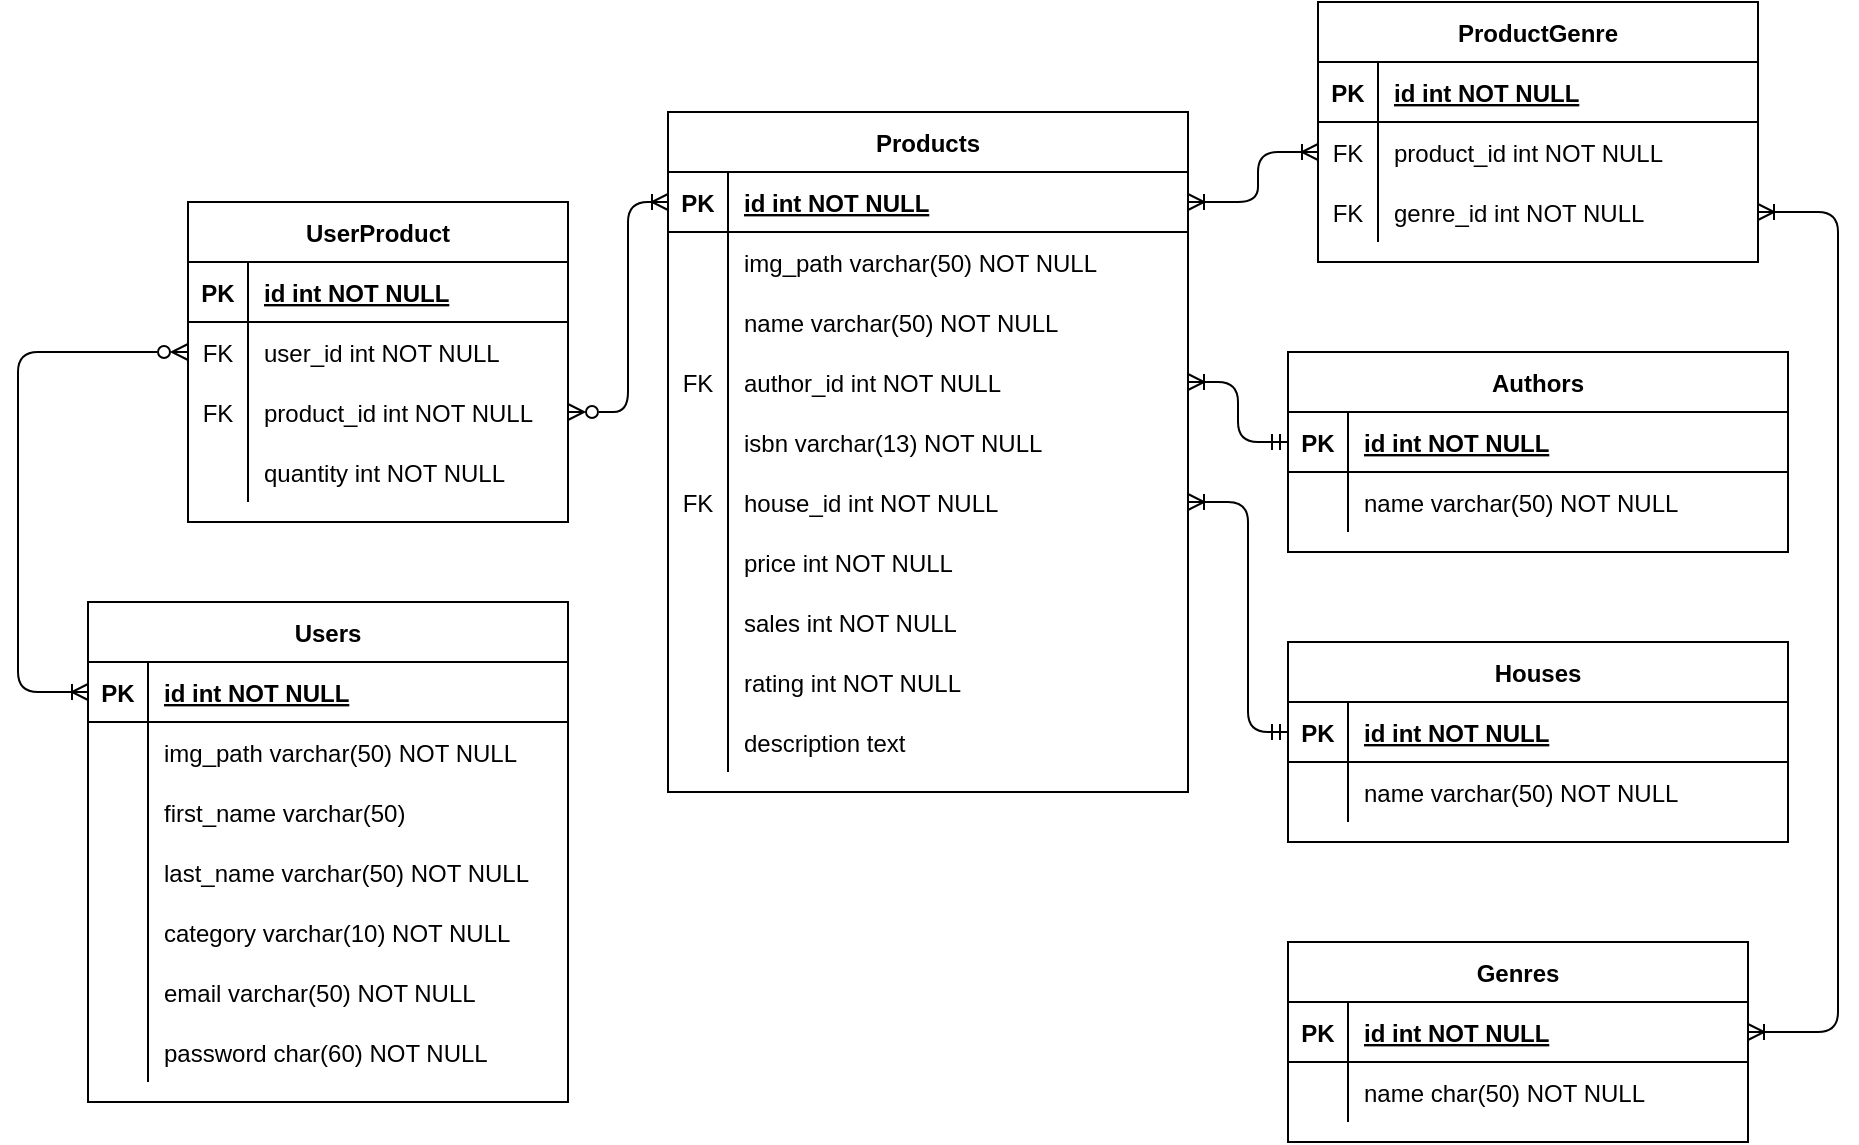 <mxfile version="16.2.7" type="github">
  <diagram id="R2lEEEUBdFMjLlhIrx00" name="Page-1">
    <mxGraphModel dx="946" dy="-273" grid="1" gridSize="10" guides="1" tooltips="1" connect="1" arrows="1" fold="1" page="1" pageScale="1" pageWidth="1100" pageHeight="850" background="none" math="0" shadow="0" extFonts="Permanent Marker^https://fonts.googleapis.com/css?family=Permanent+Marker">
      <root>
        <mxCell id="0" />
        <mxCell id="1" parent="0" />
        <mxCell id="8YSvI5HDLCldSoKLDmNp-1" value="Users" style="shape=table;startSize=30;container=1;collapsible=1;childLayout=tableLayout;fixedRows=1;rowLines=0;fontStyle=1;align=center;resizeLast=1;" parent="1" vertex="1">
          <mxGeometry x="165" y="1280" width="240" height="250" as="geometry" />
        </mxCell>
        <mxCell id="8YSvI5HDLCldSoKLDmNp-2" value="" style="shape=tableRow;horizontal=0;startSize=0;swimlaneHead=0;swimlaneBody=0;fillColor=none;collapsible=0;dropTarget=0;points=[[0,0.5],[1,0.5]];portConstraint=eastwest;top=0;left=0;right=0;bottom=1;" parent="8YSvI5HDLCldSoKLDmNp-1" vertex="1">
          <mxGeometry y="30" width="240" height="30" as="geometry" />
        </mxCell>
        <mxCell id="8YSvI5HDLCldSoKLDmNp-3" value="PK" style="shape=partialRectangle;overflow=hidden;connectable=0;fillColor=none;top=0;left=0;bottom=0;right=0;fontStyle=1;" parent="8YSvI5HDLCldSoKLDmNp-2" vertex="1">
          <mxGeometry width="30" height="30" as="geometry">
            <mxRectangle width="30" height="30" as="alternateBounds" />
          </mxGeometry>
        </mxCell>
        <mxCell id="8YSvI5HDLCldSoKLDmNp-4" value="id int NOT NULL" style="shape=partialRectangle;overflow=hidden;connectable=0;fillColor=none;align=left;top=0;left=0;bottom=0;right=0;spacingLeft=6;fontStyle=5;" parent="8YSvI5HDLCldSoKLDmNp-2" vertex="1">
          <mxGeometry x="30" width="210" height="30" as="geometry">
            <mxRectangle width="210" height="30" as="alternateBounds" />
          </mxGeometry>
        </mxCell>
        <mxCell id="8YSvI5HDLCldSoKLDmNp-5" value="" style="shape=tableRow;horizontal=0;startSize=0;swimlaneHead=0;swimlaneBody=0;fillColor=none;collapsible=0;dropTarget=0;points=[[0,0.5],[1,0.5]];portConstraint=eastwest;top=0;left=0;right=0;bottom=0;" parent="8YSvI5HDLCldSoKLDmNp-1" vertex="1">
          <mxGeometry y="60" width="240" height="30" as="geometry" />
        </mxCell>
        <mxCell id="8YSvI5HDLCldSoKLDmNp-6" value="" style="shape=partialRectangle;overflow=hidden;connectable=0;fillColor=none;top=0;left=0;bottom=0;right=0;" parent="8YSvI5HDLCldSoKLDmNp-5" vertex="1">
          <mxGeometry width="30" height="30" as="geometry">
            <mxRectangle width="30" height="30" as="alternateBounds" />
          </mxGeometry>
        </mxCell>
        <mxCell id="8YSvI5HDLCldSoKLDmNp-7" value="img_path varchar(50) NOT NULL" style="shape=partialRectangle;overflow=hidden;connectable=0;fillColor=none;align=left;top=0;left=0;bottom=0;right=0;spacingLeft=6;" parent="8YSvI5HDLCldSoKLDmNp-5" vertex="1">
          <mxGeometry x="30" width="210" height="30" as="geometry">
            <mxRectangle width="210" height="30" as="alternateBounds" />
          </mxGeometry>
        </mxCell>
        <mxCell id="8YSvI5HDLCldSoKLDmNp-8" value="" style="shape=tableRow;horizontal=0;startSize=0;swimlaneHead=0;swimlaneBody=0;fillColor=none;collapsible=0;dropTarget=0;points=[[0,0.5],[1,0.5]];portConstraint=eastwest;top=0;left=0;right=0;bottom=0;" parent="8YSvI5HDLCldSoKLDmNp-1" vertex="1">
          <mxGeometry y="90" width="240" height="30" as="geometry" />
        </mxCell>
        <mxCell id="8YSvI5HDLCldSoKLDmNp-9" value="" style="shape=partialRectangle;overflow=hidden;connectable=0;fillColor=none;top=0;left=0;bottom=0;right=0;" parent="8YSvI5HDLCldSoKLDmNp-8" vertex="1">
          <mxGeometry width="30" height="30" as="geometry">
            <mxRectangle width="30" height="30" as="alternateBounds" />
          </mxGeometry>
        </mxCell>
        <mxCell id="8YSvI5HDLCldSoKLDmNp-10" value="first_name varchar(50)" style="shape=partialRectangle;overflow=hidden;connectable=0;fillColor=none;align=left;top=0;left=0;bottom=0;right=0;spacingLeft=6;" parent="8YSvI5HDLCldSoKLDmNp-8" vertex="1">
          <mxGeometry x="30" width="210" height="30" as="geometry">
            <mxRectangle width="210" height="30" as="alternateBounds" />
          </mxGeometry>
        </mxCell>
        <mxCell id="8YSvI5HDLCldSoKLDmNp-11" value="" style="shape=tableRow;horizontal=0;startSize=0;swimlaneHead=0;swimlaneBody=0;fillColor=none;collapsible=0;dropTarget=0;points=[[0,0.5],[1,0.5]];portConstraint=eastwest;top=0;left=0;right=0;bottom=0;" parent="8YSvI5HDLCldSoKLDmNp-1" vertex="1">
          <mxGeometry y="120" width="240" height="30" as="geometry" />
        </mxCell>
        <mxCell id="8YSvI5HDLCldSoKLDmNp-12" value="" style="shape=partialRectangle;overflow=hidden;connectable=0;fillColor=none;top=0;left=0;bottom=0;right=0;" parent="8YSvI5HDLCldSoKLDmNp-11" vertex="1">
          <mxGeometry width="30" height="30" as="geometry">
            <mxRectangle width="30" height="30" as="alternateBounds" />
          </mxGeometry>
        </mxCell>
        <mxCell id="8YSvI5HDLCldSoKLDmNp-13" value="last_name varchar(50) NOT NULL" style="shape=partialRectangle;overflow=hidden;connectable=0;fillColor=none;align=left;top=0;left=0;bottom=0;right=0;spacingLeft=6;" parent="8YSvI5HDLCldSoKLDmNp-11" vertex="1">
          <mxGeometry x="30" width="210" height="30" as="geometry">
            <mxRectangle width="210" height="30" as="alternateBounds" />
          </mxGeometry>
        </mxCell>
        <mxCell id="8YSvI5HDLCldSoKLDmNp-14" value="" style="shape=tableRow;horizontal=0;startSize=0;swimlaneHead=0;swimlaneBody=0;fillColor=none;collapsible=0;dropTarget=0;points=[[0,0.5],[1,0.5]];portConstraint=eastwest;top=0;left=0;right=0;bottom=0;" parent="8YSvI5HDLCldSoKLDmNp-1" vertex="1">
          <mxGeometry y="150" width="240" height="30" as="geometry" />
        </mxCell>
        <mxCell id="8YSvI5HDLCldSoKLDmNp-15" value="" style="shape=partialRectangle;overflow=hidden;connectable=0;fillColor=none;top=0;left=0;bottom=0;right=0;" parent="8YSvI5HDLCldSoKLDmNp-14" vertex="1">
          <mxGeometry width="30" height="30" as="geometry">
            <mxRectangle width="30" height="30" as="alternateBounds" />
          </mxGeometry>
        </mxCell>
        <mxCell id="8YSvI5HDLCldSoKLDmNp-16" value="category varchar(10) NOT NULL" style="shape=partialRectangle;overflow=hidden;connectable=0;fillColor=none;align=left;top=0;left=0;bottom=0;right=0;spacingLeft=6;" parent="8YSvI5HDLCldSoKLDmNp-14" vertex="1">
          <mxGeometry x="30" width="210" height="30" as="geometry">
            <mxRectangle width="210" height="30" as="alternateBounds" />
          </mxGeometry>
        </mxCell>
        <mxCell id="8YSvI5HDLCldSoKLDmNp-17" value="" style="shape=tableRow;horizontal=0;startSize=0;swimlaneHead=0;swimlaneBody=0;fillColor=none;collapsible=0;dropTarget=0;points=[[0,0.5],[1,0.5]];portConstraint=eastwest;top=0;left=0;right=0;bottom=0;" parent="8YSvI5HDLCldSoKLDmNp-1" vertex="1">
          <mxGeometry y="180" width="240" height="30" as="geometry" />
        </mxCell>
        <mxCell id="8YSvI5HDLCldSoKLDmNp-18" value="" style="shape=partialRectangle;overflow=hidden;connectable=0;fillColor=none;top=0;left=0;bottom=0;right=0;" parent="8YSvI5HDLCldSoKLDmNp-17" vertex="1">
          <mxGeometry width="30" height="30" as="geometry">
            <mxRectangle width="30" height="30" as="alternateBounds" />
          </mxGeometry>
        </mxCell>
        <mxCell id="8YSvI5HDLCldSoKLDmNp-19" value="email varchar(50) NOT NULL" style="shape=partialRectangle;overflow=hidden;connectable=0;fillColor=none;align=left;top=0;left=0;bottom=0;right=0;spacingLeft=6;" parent="8YSvI5HDLCldSoKLDmNp-17" vertex="1">
          <mxGeometry x="30" width="210" height="30" as="geometry">
            <mxRectangle width="210" height="30" as="alternateBounds" />
          </mxGeometry>
        </mxCell>
        <mxCell id="8YSvI5HDLCldSoKLDmNp-20" value="" style="shape=tableRow;horizontal=0;startSize=0;swimlaneHead=0;swimlaneBody=0;fillColor=none;collapsible=0;dropTarget=0;points=[[0,0.5],[1,0.5]];portConstraint=eastwest;top=0;left=0;right=0;bottom=0;" parent="8YSvI5HDLCldSoKLDmNp-1" vertex="1">
          <mxGeometry y="210" width="240" height="30" as="geometry" />
        </mxCell>
        <mxCell id="8YSvI5HDLCldSoKLDmNp-21" value="" style="shape=partialRectangle;overflow=hidden;connectable=0;fillColor=none;top=0;left=0;bottom=0;right=0;" parent="8YSvI5HDLCldSoKLDmNp-20" vertex="1">
          <mxGeometry width="30" height="30" as="geometry">
            <mxRectangle width="30" height="30" as="alternateBounds" />
          </mxGeometry>
        </mxCell>
        <mxCell id="8YSvI5HDLCldSoKLDmNp-22" value="password char(60) NOT NULL" style="shape=partialRectangle;overflow=hidden;connectable=0;fillColor=none;align=left;top=0;left=0;bottom=0;right=0;spacingLeft=6;" parent="8YSvI5HDLCldSoKLDmNp-20" vertex="1">
          <mxGeometry x="30" width="210" height="30" as="geometry">
            <mxRectangle width="210" height="30" as="alternateBounds" />
          </mxGeometry>
        </mxCell>
        <mxCell id="8YSvI5HDLCldSoKLDmNp-83" value="Authors" style="shape=table;startSize=30;container=1;collapsible=1;childLayout=tableLayout;fixedRows=1;rowLines=0;fontStyle=1;align=center;resizeLast=1;" parent="1" vertex="1">
          <mxGeometry x="765" y="1155" width="250" height="100" as="geometry" />
        </mxCell>
        <mxCell id="8YSvI5HDLCldSoKLDmNp-84" value="" style="shape=tableRow;horizontal=0;startSize=0;swimlaneHead=0;swimlaneBody=0;fillColor=none;collapsible=0;dropTarget=0;points=[[0,0.5],[1,0.5]];portConstraint=eastwest;top=0;left=0;right=0;bottom=1;" parent="8YSvI5HDLCldSoKLDmNp-83" vertex="1">
          <mxGeometry y="30" width="250" height="30" as="geometry" />
        </mxCell>
        <mxCell id="8YSvI5HDLCldSoKLDmNp-85" value="PK" style="shape=partialRectangle;overflow=hidden;connectable=0;fillColor=none;top=0;left=0;bottom=0;right=0;fontStyle=1;" parent="8YSvI5HDLCldSoKLDmNp-84" vertex="1">
          <mxGeometry width="30" height="30" as="geometry">
            <mxRectangle width="30" height="30" as="alternateBounds" />
          </mxGeometry>
        </mxCell>
        <mxCell id="8YSvI5HDLCldSoKLDmNp-86" value="id int NOT NULL" style="shape=partialRectangle;overflow=hidden;connectable=0;fillColor=none;align=left;top=0;left=0;bottom=0;right=0;spacingLeft=6;fontStyle=5;" parent="8YSvI5HDLCldSoKLDmNp-84" vertex="1">
          <mxGeometry x="30" width="220" height="30" as="geometry">
            <mxRectangle width="220" height="30" as="alternateBounds" />
          </mxGeometry>
        </mxCell>
        <mxCell id="8YSvI5HDLCldSoKLDmNp-87" value="" style="shape=tableRow;horizontal=0;startSize=0;swimlaneHead=0;swimlaneBody=0;fillColor=none;collapsible=0;dropTarget=0;points=[[0,0.5],[1,0.5]];portConstraint=eastwest;top=0;left=0;right=0;bottom=0;" parent="8YSvI5HDLCldSoKLDmNp-83" vertex="1">
          <mxGeometry y="60" width="250" height="30" as="geometry" />
        </mxCell>
        <mxCell id="8YSvI5HDLCldSoKLDmNp-88" value="" style="shape=partialRectangle;overflow=hidden;connectable=0;fillColor=none;top=0;left=0;bottom=0;right=0;" parent="8YSvI5HDLCldSoKLDmNp-87" vertex="1">
          <mxGeometry width="30" height="30" as="geometry">
            <mxRectangle width="30" height="30" as="alternateBounds" />
          </mxGeometry>
        </mxCell>
        <mxCell id="8YSvI5HDLCldSoKLDmNp-89" value="name varchar(50) NOT NULL" style="shape=partialRectangle;overflow=hidden;connectable=0;fillColor=none;align=left;top=0;left=0;bottom=0;right=0;spacingLeft=6;" parent="8YSvI5HDLCldSoKLDmNp-87" vertex="1">
          <mxGeometry x="30" width="220" height="30" as="geometry">
            <mxRectangle width="220" height="30" as="alternateBounds" />
          </mxGeometry>
        </mxCell>
        <mxCell id="8YSvI5HDLCldSoKLDmNp-90" value="Genres" style="shape=table;startSize=30;container=1;collapsible=1;childLayout=tableLayout;fixedRows=1;rowLines=0;fontStyle=1;align=center;resizeLast=1;" parent="1" vertex="1">
          <mxGeometry x="765" y="1450" width="230" height="100" as="geometry" />
        </mxCell>
        <mxCell id="8YSvI5HDLCldSoKLDmNp-91" value="" style="shape=tableRow;horizontal=0;startSize=0;swimlaneHead=0;swimlaneBody=0;fillColor=none;collapsible=0;dropTarget=0;points=[[0,0.5],[1,0.5]];portConstraint=eastwest;top=0;left=0;right=0;bottom=1;" parent="8YSvI5HDLCldSoKLDmNp-90" vertex="1">
          <mxGeometry y="30" width="230" height="30" as="geometry" />
        </mxCell>
        <mxCell id="8YSvI5HDLCldSoKLDmNp-92" value="PK" style="shape=partialRectangle;overflow=hidden;connectable=0;fillColor=none;top=0;left=0;bottom=0;right=0;fontStyle=1;" parent="8YSvI5HDLCldSoKLDmNp-91" vertex="1">
          <mxGeometry width="30" height="30" as="geometry">
            <mxRectangle width="30" height="30" as="alternateBounds" />
          </mxGeometry>
        </mxCell>
        <mxCell id="8YSvI5HDLCldSoKLDmNp-93" value="id int NOT NULL" style="shape=partialRectangle;overflow=hidden;connectable=0;fillColor=none;align=left;top=0;left=0;bottom=0;right=0;spacingLeft=6;fontStyle=5;" parent="8YSvI5HDLCldSoKLDmNp-91" vertex="1">
          <mxGeometry x="30" width="200" height="30" as="geometry">
            <mxRectangle width="200" height="30" as="alternateBounds" />
          </mxGeometry>
        </mxCell>
        <mxCell id="8YSvI5HDLCldSoKLDmNp-94" value="" style="shape=tableRow;horizontal=0;startSize=0;swimlaneHead=0;swimlaneBody=0;fillColor=none;collapsible=0;dropTarget=0;points=[[0,0.5],[1,0.5]];portConstraint=eastwest;top=0;left=0;right=0;bottom=0;" parent="8YSvI5HDLCldSoKLDmNp-90" vertex="1">
          <mxGeometry y="60" width="230" height="30" as="geometry" />
        </mxCell>
        <mxCell id="8YSvI5HDLCldSoKLDmNp-95" value="" style="shape=partialRectangle;overflow=hidden;connectable=0;fillColor=none;top=0;left=0;bottom=0;right=0;" parent="8YSvI5HDLCldSoKLDmNp-94" vertex="1">
          <mxGeometry width="30" height="30" as="geometry">
            <mxRectangle width="30" height="30" as="alternateBounds" />
          </mxGeometry>
        </mxCell>
        <mxCell id="8YSvI5HDLCldSoKLDmNp-96" value="name char(50) NOT NULL" style="shape=partialRectangle;overflow=hidden;connectable=0;fillColor=none;align=left;top=0;left=0;bottom=0;right=0;spacingLeft=6;" parent="8YSvI5HDLCldSoKLDmNp-94" vertex="1">
          <mxGeometry x="30" width="200" height="30" as="geometry">
            <mxRectangle width="200" height="30" as="alternateBounds" />
          </mxGeometry>
        </mxCell>
        <mxCell id="8YSvI5HDLCldSoKLDmNp-104" value="Products" style="shape=table;startSize=30;container=1;collapsible=1;childLayout=tableLayout;fixedRows=1;rowLines=0;fontStyle=1;align=center;resizeLast=1;" parent="1" vertex="1">
          <mxGeometry x="455" y="1035" width="260" height="340" as="geometry" />
        </mxCell>
        <mxCell id="8YSvI5HDLCldSoKLDmNp-105" value="" style="shape=tableRow;horizontal=0;startSize=0;swimlaneHead=0;swimlaneBody=0;fillColor=none;collapsible=0;dropTarget=0;points=[[0,0.5],[1,0.5]];portConstraint=eastwest;top=0;left=0;right=0;bottom=1;" parent="8YSvI5HDLCldSoKLDmNp-104" vertex="1">
          <mxGeometry y="30" width="260" height="30" as="geometry" />
        </mxCell>
        <mxCell id="8YSvI5HDLCldSoKLDmNp-106" value="PK" style="shape=partialRectangle;overflow=hidden;connectable=0;fillColor=none;top=0;left=0;bottom=0;right=0;fontStyle=1;" parent="8YSvI5HDLCldSoKLDmNp-105" vertex="1">
          <mxGeometry width="30" height="30" as="geometry">
            <mxRectangle width="30" height="30" as="alternateBounds" />
          </mxGeometry>
        </mxCell>
        <mxCell id="8YSvI5HDLCldSoKLDmNp-107" value="id int NOT NULL " style="shape=partialRectangle;overflow=hidden;connectable=0;fillColor=none;align=left;top=0;left=0;bottom=0;right=0;spacingLeft=6;fontStyle=5;" parent="8YSvI5HDLCldSoKLDmNp-105" vertex="1">
          <mxGeometry x="30" width="230" height="30" as="geometry">
            <mxRectangle width="230" height="30" as="alternateBounds" />
          </mxGeometry>
        </mxCell>
        <mxCell id="8YSvI5HDLCldSoKLDmNp-108" value="" style="shape=tableRow;horizontal=0;startSize=0;swimlaneHead=0;swimlaneBody=0;fillColor=none;collapsible=0;dropTarget=0;points=[[0,0.5],[1,0.5]];portConstraint=eastwest;top=0;left=0;right=0;bottom=0;" parent="8YSvI5HDLCldSoKLDmNp-104" vertex="1">
          <mxGeometry y="60" width="260" height="30" as="geometry" />
        </mxCell>
        <mxCell id="8YSvI5HDLCldSoKLDmNp-109" value="" style="shape=partialRectangle;overflow=hidden;connectable=0;fillColor=none;top=0;left=0;bottom=0;right=0;" parent="8YSvI5HDLCldSoKLDmNp-108" vertex="1">
          <mxGeometry width="30" height="30" as="geometry">
            <mxRectangle width="30" height="30" as="alternateBounds" />
          </mxGeometry>
        </mxCell>
        <mxCell id="8YSvI5HDLCldSoKLDmNp-110" value="img_path varchar(50) NOT NULL" style="shape=partialRectangle;overflow=hidden;connectable=0;fillColor=none;align=left;top=0;left=0;bottom=0;right=0;spacingLeft=6;" parent="8YSvI5HDLCldSoKLDmNp-108" vertex="1">
          <mxGeometry x="30" width="230" height="30" as="geometry">
            <mxRectangle width="230" height="30" as="alternateBounds" />
          </mxGeometry>
        </mxCell>
        <mxCell id="8YSvI5HDLCldSoKLDmNp-111" value="" style="shape=tableRow;horizontal=0;startSize=0;swimlaneHead=0;swimlaneBody=0;fillColor=none;collapsible=0;dropTarget=0;points=[[0,0.5],[1,0.5]];portConstraint=eastwest;top=0;left=0;right=0;bottom=0;" parent="8YSvI5HDLCldSoKLDmNp-104" vertex="1">
          <mxGeometry y="90" width="260" height="30" as="geometry" />
        </mxCell>
        <mxCell id="8YSvI5HDLCldSoKLDmNp-112" value="" style="shape=partialRectangle;overflow=hidden;connectable=0;fillColor=none;top=0;left=0;bottom=0;right=0;" parent="8YSvI5HDLCldSoKLDmNp-111" vertex="1">
          <mxGeometry width="30" height="30" as="geometry">
            <mxRectangle width="30" height="30" as="alternateBounds" />
          </mxGeometry>
        </mxCell>
        <mxCell id="8YSvI5HDLCldSoKLDmNp-113" value="name varchar(50) NOT NULL" style="shape=partialRectangle;overflow=hidden;connectable=0;fillColor=none;align=left;top=0;left=0;bottom=0;right=0;spacingLeft=6;" parent="8YSvI5HDLCldSoKLDmNp-111" vertex="1">
          <mxGeometry x="30" width="230" height="30" as="geometry">
            <mxRectangle width="230" height="30" as="alternateBounds" />
          </mxGeometry>
        </mxCell>
        <mxCell id="8YSvI5HDLCldSoKLDmNp-114" value="" style="shape=tableRow;horizontal=0;startSize=0;swimlaneHead=0;swimlaneBody=0;fillColor=none;collapsible=0;dropTarget=0;points=[[0,0.5],[1,0.5]];portConstraint=eastwest;top=0;left=0;right=0;bottom=0;" parent="8YSvI5HDLCldSoKLDmNp-104" vertex="1">
          <mxGeometry y="120" width="260" height="30" as="geometry" />
        </mxCell>
        <mxCell id="8YSvI5HDLCldSoKLDmNp-115" value="FK" style="shape=partialRectangle;overflow=hidden;connectable=0;fillColor=none;top=0;left=0;bottom=0;right=0;" parent="8YSvI5HDLCldSoKLDmNp-114" vertex="1">
          <mxGeometry width="30" height="30" as="geometry">
            <mxRectangle width="30" height="30" as="alternateBounds" />
          </mxGeometry>
        </mxCell>
        <mxCell id="8YSvI5HDLCldSoKLDmNp-116" value="author_id int NOT NULL" style="shape=partialRectangle;overflow=hidden;connectable=0;fillColor=none;align=left;top=0;left=0;bottom=0;right=0;spacingLeft=6;" parent="8YSvI5HDLCldSoKLDmNp-114" vertex="1">
          <mxGeometry x="30" width="230" height="30" as="geometry">
            <mxRectangle width="230" height="30" as="alternateBounds" />
          </mxGeometry>
        </mxCell>
        <mxCell id="8YSvI5HDLCldSoKLDmNp-117" value="" style="shape=tableRow;horizontal=0;startSize=0;swimlaneHead=0;swimlaneBody=0;fillColor=none;collapsible=0;dropTarget=0;points=[[0,0.5],[1,0.5]];portConstraint=eastwest;top=0;left=0;right=0;bottom=0;" parent="8YSvI5HDLCldSoKLDmNp-104" vertex="1">
          <mxGeometry y="150" width="260" height="30" as="geometry" />
        </mxCell>
        <mxCell id="8YSvI5HDLCldSoKLDmNp-118" value="" style="shape=partialRectangle;overflow=hidden;connectable=0;fillColor=none;top=0;left=0;bottom=0;right=0;" parent="8YSvI5HDLCldSoKLDmNp-117" vertex="1">
          <mxGeometry width="30" height="30" as="geometry">
            <mxRectangle width="30" height="30" as="alternateBounds" />
          </mxGeometry>
        </mxCell>
        <mxCell id="8YSvI5HDLCldSoKLDmNp-119" value="isbn varchar(13) NOT NULL" style="shape=partialRectangle;overflow=hidden;connectable=0;fillColor=none;align=left;top=0;left=0;bottom=0;right=0;spacingLeft=6;" parent="8YSvI5HDLCldSoKLDmNp-117" vertex="1">
          <mxGeometry x="30" width="230" height="30" as="geometry">
            <mxRectangle width="230" height="30" as="alternateBounds" />
          </mxGeometry>
        </mxCell>
        <mxCell id="8YSvI5HDLCldSoKLDmNp-160" style="shape=tableRow;horizontal=0;startSize=0;swimlaneHead=0;swimlaneBody=0;fillColor=none;collapsible=0;dropTarget=0;points=[[0,0.5],[1,0.5]];portConstraint=eastwest;top=0;left=0;right=0;bottom=0;" parent="8YSvI5HDLCldSoKLDmNp-104" vertex="1">
          <mxGeometry y="180" width="260" height="30" as="geometry" />
        </mxCell>
        <mxCell id="8YSvI5HDLCldSoKLDmNp-161" value="FK" style="shape=partialRectangle;overflow=hidden;connectable=0;fillColor=none;top=0;left=0;bottom=0;right=0;" parent="8YSvI5HDLCldSoKLDmNp-160" vertex="1">
          <mxGeometry width="30" height="30" as="geometry">
            <mxRectangle width="30" height="30" as="alternateBounds" />
          </mxGeometry>
        </mxCell>
        <mxCell id="8YSvI5HDLCldSoKLDmNp-162" value="house_id int NOT NULL" style="shape=partialRectangle;overflow=hidden;connectable=0;fillColor=none;align=left;top=0;left=0;bottom=0;right=0;spacingLeft=6;" parent="8YSvI5HDLCldSoKLDmNp-160" vertex="1">
          <mxGeometry x="30" width="230" height="30" as="geometry">
            <mxRectangle width="230" height="30" as="alternateBounds" />
          </mxGeometry>
        </mxCell>
        <mxCell id="8YSvI5HDLCldSoKLDmNp-123" value="" style="shape=tableRow;horizontal=0;startSize=0;swimlaneHead=0;swimlaneBody=0;fillColor=none;collapsible=0;dropTarget=0;points=[[0,0.5],[1,0.5]];portConstraint=eastwest;top=0;left=0;right=0;bottom=0;" parent="8YSvI5HDLCldSoKLDmNp-104" vertex="1">
          <mxGeometry y="210" width="260" height="30" as="geometry" />
        </mxCell>
        <mxCell id="8YSvI5HDLCldSoKLDmNp-124" value="" style="shape=partialRectangle;overflow=hidden;connectable=0;fillColor=none;top=0;left=0;bottom=0;right=0;" parent="8YSvI5HDLCldSoKLDmNp-123" vertex="1">
          <mxGeometry width="30" height="30" as="geometry">
            <mxRectangle width="30" height="30" as="alternateBounds" />
          </mxGeometry>
        </mxCell>
        <mxCell id="8YSvI5HDLCldSoKLDmNp-125" value="price int NOT NULL" style="shape=partialRectangle;overflow=hidden;connectable=0;fillColor=none;align=left;top=0;left=0;bottom=0;right=0;spacingLeft=6;" parent="8YSvI5HDLCldSoKLDmNp-123" vertex="1">
          <mxGeometry x="30" width="230" height="30" as="geometry">
            <mxRectangle width="230" height="30" as="alternateBounds" />
          </mxGeometry>
        </mxCell>
        <mxCell id="RelS82ul-qS3VxChTCvW-10" style="shape=tableRow;horizontal=0;startSize=0;swimlaneHead=0;swimlaneBody=0;fillColor=none;collapsible=0;dropTarget=0;points=[[0,0.5],[1,0.5]];portConstraint=eastwest;top=0;left=0;right=0;bottom=0;" vertex="1" parent="8YSvI5HDLCldSoKLDmNp-104">
          <mxGeometry y="240" width="260" height="30" as="geometry" />
        </mxCell>
        <mxCell id="RelS82ul-qS3VxChTCvW-11" style="shape=partialRectangle;overflow=hidden;connectable=0;fillColor=none;top=0;left=0;bottom=0;right=0;" vertex="1" parent="RelS82ul-qS3VxChTCvW-10">
          <mxGeometry width="30" height="30" as="geometry">
            <mxRectangle width="30" height="30" as="alternateBounds" />
          </mxGeometry>
        </mxCell>
        <mxCell id="RelS82ul-qS3VxChTCvW-12" value="sales int NOT NULL" style="shape=partialRectangle;overflow=hidden;connectable=0;fillColor=none;align=left;top=0;left=0;bottom=0;right=0;spacingLeft=6;" vertex="1" parent="RelS82ul-qS3VxChTCvW-10">
          <mxGeometry x="30" width="230" height="30" as="geometry">
            <mxRectangle width="230" height="30" as="alternateBounds" />
          </mxGeometry>
        </mxCell>
        <mxCell id="RelS82ul-qS3VxChTCvW-7" style="shape=tableRow;horizontal=0;startSize=0;swimlaneHead=0;swimlaneBody=0;fillColor=none;collapsible=0;dropTarget=0;points=[[0,0.5],[1,0.5]];portConstraint=eastwest;top=0;left=0;right=0;bottom=0;" vertex="1" parent="8YSvI5HDLCldSoKLDmNp-104">
          <mxGeometry y="270" width="260" height="30" as="geometry" />
        </mxCell>
        <mxCell id="RelS82ul-qS3VxChTCvW-8" style="shape=partialRectangle;overflow=hidden;connectable=0;fillColor=none;top=0;left=0;bottom=0;right=0;" vertex="1" parent="RelS82ul-qS3VxChTCvW-7">
          <mxGeometry width="30" height="30" as="geometry">
            <mxRectangle width="30" height="30" as="alternateBounds" />
          </mxGeometry>
        </mxCell>
        <mxCell id="RelS82ul-qS3VxChTCvW-9" value="rating int NOT NULL" style="shape=partialRectangle;overflow=hidden;connectable=0;fillColor=none;align=left;top=0;left=0;bottom=0;right=0;spacingLeft=6;" vertex="1" parent="RelS82ul-qS3VxChTCvW-7">
          <mxGeometry x="30" width="230" height="30" as="geometry">
            <mxRectangle width="230" height="30" as="alternateBounds" />
          </mxGeometry>
        </mxCell>
        <mxCell id="8YSvI5HDLCldSoKLDmNp-126" value="" style="shape=tableRow;horizontal=0;startSize=0;swimlaneHead=0;swimlaneBody=0;fillColor=none;collapsible=0;dropTarget=0;points=[[0,0.5],[1,0.5]];portConstraint=eastwest;top=0;left=0;right=0;bottom=0;" parent="8YSvI5HDLCldSoKLDmNp-104" vertex="1">
          <mxGeometry y="300" width="260" height="30" as="geometry" />
        </mxCell>
        <mxCell id="8YSvI5HDLCldSoKLDmNp-127" value="" style="shape=partialRectangle;overflow=hidden;connectable=0;fillColor=none;top=0;left=0;bottom=0;right=0;" parent="8YSvI5HDLCldSoKLDmNp-126" vertex="1">
          <mxGeometry width="30" height="30" as="geometry">
            <mxRectangle width="30" height="30" as="alternateBounds" />
          </mxGeometry>
        </mxCell>
        <mxCell id="8YSvI5HDLCldSoKLDmNp-128" value="description text" style="shape=partialRectangle;overflow=hidden;connectable=0;fillColor=none;align=left;top=0;left=0;bottom=0;right=0;spacingLeft=6;" parent="8YSvI5HDLCldSoKLDmNp-126" vertex="1">
          <mxGeometry x="30" width="230" height="30" as="geometry">
            <mxRectangle width="230" height="30" as="alternateBounds" />
          </mxGeometry>
        </mxCell>
        <mxCell id="8YSvI5HDLCldSoKLDmNp-140" value="UserProduct" style="shape=table;startSize=30;container=1;collapsible=1;childLayout=tableLayout;fixedRows=1;rowLines=0;fontStyle=1;align=center;resizeLast=1;" parent="1" vertex="1">
          <mxGeometry x="215" y="1080" width="190" height="160" as="geometry" />
        </mxCell>
        <mxCell id="8YSvI5HDLCldSoKLDmNp-141" value="" style="shape=tableRow;horizontal=0;startSize=0;swimlaneHead=0;swimlaneBody=0;fillColor=none;collapsible=0;dropTarget=0;points=[[0,0.5],[1,0.5]];portConstraint=eastwest;top=0;left=0;right=0;bottom=1;" parent="8YSvI5HDLCldSoKLDmNp-140" vertex="1">
          <mxGeometry y="30" width="190" height="30" as="geometry" />
        </mxCell>
        <mxCell id="8YSvI5HDLCldSoKLDmNp-142" value="PK" style="shape=partialRectangle;overflow=hidden;connectable=0;fillColor=none;top=0;left=0;bottom=0;right=0;fontStyle=1;" parent="8YSvI5HDLCldSoKLDmNp-141" vertex="1">
          <mxGeometry width="30" height="30" as="geometry">
            <mxRectangle width="30" height="30" as="alternateBounds" />
          </mxGeometry>
        </mxCell>
        <mxCell id="8YSvI5HDLCldSoKLDmNp-143" value="id int NOT NULL " style="shape=partialRectangle;overflow=hidden;connectable=0;fillColor=none;align=left;top=0;left=0;bottom=0;right=0;spacingLeft=6;fontStyle=5;" parent="8YSvI5HDLCldSoKLDmNp-141" vertex="1">
          <mxGeometry x="30" width="160" height="30" as="geometry">
            <mxRectangle width="160" height="30" as="alternateBounds" />
          </mxGeometry>
        </mxCell>
        <mxCell id="8YSvI5HDLCldSoKLDmNp-144" value="" style="shape=tableRow;horizontal=0;startSize=0;swimlaneHead=0;swimlaneBody=0;fillColor=none;collapsible=0;dropTarget=0;points=[[0,0.5],[1,0.5]];portConstraint=eastwest;top=0;left=0;right=0;bottom=0;" parent="8YSvI5HDLCldSoKLDmNp-140" vertex="1">
          <mxGeometry y="60" width="190" height="30" as="geometry" />
        </mxCell>
        <mxCell id="8YSvI5HDLCldSoKLDmNp-145" value="FK" style="shape=partialRectangle;overflow=hidden;connectable=0;fillColor=none;top=0;left=0;bottom=0;right=0;" parent="8YSvI5HDLCldSoKLDmNp-144" vertex="1">
          <mxGeometry width="30" height="30" as="geometry">
            <mxRectangle width="30" height="30" as="alternateBounds" />
          </mxGeometry>
        </mxCell>
        <mxCell id="8YSvI5HDLCldSoKLDmNp-146" value="user_id int NOT NULL" style="shape=partialRectangle;overflow=hidden;connectable=0;fillColor=none;align=left;top=0;left=0;bottom=0;right=0;spacingLeft=6;" parent="8YSvI5HDLCldSoKLDmNp-144" vertex="1">
          <mxGeometry x="30" width="160" height="30" as="geometry">
            <mxRectangle width="160" height="30" as="alternateBounds" />
          </mxGeometry>
        </mxCell>
        <mxCell id="8YSvI5HDLCldSoKLDmNp-147" value="" style="shape=tableRow;horizontal=0;startSize=0;swimlaneHead=0;swimlaneBody=0;fillColor=none;collapsible=0;dropTarget=0;points=[[0,0.5],[1,0.5]];portConstraint=eastwest;top=0;left=0;right=0;bottom=0;" parent="8YSvI5HDLCldSoKLDmNp-140" vertex="1">
          <mxGeometry y="90" width="190" height="30" as="geometry" />
        </mxCell>
        <mxCell id="8YSvI5HDLCldSoKLDmNp-148" value="FK" style="shape=partialRectangle;overflow=hidden;connectable=0;fillColor=none;top=0;left=0;bottom=0;right=0;" parent="8YSvI5HDLCldSoKLDmNp-147" vertex="1">
          <mxGeometry width="30" height="30" as="geometry">
            <mxRectangle width="30" height="30" as="alternateBounds" />
          </mxGeometry>
        </mxCell>
        <mxCell id="8YSvI5HDLCldSoKLDmNp-149" value="product_id int NOT NULL" style="shape=partialRectangle;overflow=hidden;connectable=0;fillColor=none;align=left;top=0;left=0;bottom=0;right=0;spacingLeft=6;" parent="8YSvI5HDLCldSoKLDmNp-147" vertex="1">
          <mxGeometry x="30" width="160" height="30" as="geometry">
            <mxRectangle width="160" height="30" as="alternateBounds" />
          </mxGeometry>
        </mxCell>
        <mxCell id="8YSvI5HDLCldSoKLDmNp-150" value="" style="shape=tableRow;horizontal=0;startSize=0;swimlaneHead=0;swimlaneBody=0;fillColor=none;collapsible=0;dropTarget=0;points=[[0,0.5],[1,0.5]];portConstraint=eastwest;top=0;left=0;right=0;bottom=0;" parent="8YSvI5HDLCldSoKLDmNp-140" vertex="1">
          <mxGeometry y="120" width="190" height="30" as="geometry" />
        </mxCell>
        <mxCell id="8YSvI5HDLCldSoKLDmNp-151" value="" style="shape=partialRectangle;overflow=hidden;connectable=0;fillColor=none;top=0;left=0;bottom=0;right=0;" parent="8YSvI5HDLCldSoKLDmNp-150" vertex="1">
          <mxGeometry width="30" height="30" as="geometry">
            <mxRectangle width="30" height="30" as="alternateBounds" />
          </mxGeometry>
        </mxCell>
        <mxCell id="8YSvI5HDLCldSoKLDmNp-152" value="quantity int NOT NULL" style="shape=partialRectangle;overflow=hidden;connectable=0;fillColor=none;align=left;top=0;left=0;bottom=0;right=0;spacingLeft=6;" parent="8YSvI5HDLCldSoKLDmNp-150" vertex="1">
          <mxGeometry x="30" width="160" height="30" as="geometry">
            <mxRectangle width="160" height="30" as="alternateBounds" />
          </mxGeometry>
        </mxCell>
        <mxCell id="8YSvI5HDLCldSoKLDmNp-153" value="Houses" style="shape=table;startSize=30;container=1;collapsible=1;childLayout=tableLayout;fixedRows=1;rowLines=0;fontStyle=1;align=center;resizeLast=1;" parent="1" vertex="1">
          <mxGeometry x="765" y="1300" width="250" height="100" as="geometry" />
        </mxCell>
        <mxCell id="8YSvI5HDLCldSoKLDmNp-154" value="" style="shape=tableRow;horizontal=0;startSize=0;swimlaneHead=0;swimlaneBody=0;fillColor=none;collapsible=0;dropTarget=0;points=[[0,0.5],[1,0.5]];portConstraint=eastwest;top=0;left=0;right=0;bottom=1;" parent="8YSvI5HDLCldSoKLDmNp-153" vertex="1">
          <mxGeometry y="30" width="250" height="30" as="geometry" />
        </mxCell>
        <mxCell id="8YSvI5HDLCldSoKLDmNp-155" value="PK" style="shape=partialRectangle;overflow=hidden;connectable=0;fillColor=none;top=0;left=0;bottom=0;right=0;fontStyle=1;" parent="8YSvI5HDLCldSoKLDmNp-154" vertex="1">
          <mxGeometry width="30" height="30" as="geometry">
            <mxRectangle width="30" height="30" as="alternateBounds" />
          </mxGeometry>
        </mxCell>
        <mxCell id="8YSvI5HDLCldSoKLDmNp-156" value="id int NOT NULL " style="shape=partialRectangle;overflow=hidden;connectable=0;fillColor=none;align=left;top=0;left=0;bottom=0;right=0;spacingLeft=6;fontStyle=5;" parent="8YSvI5HDLCldSoKLDmNp-154" vertex="1">
          <mxGeometry x="30" width="220" height="30" as="geometry">
            <mxRectangle width="220" height="30" as="alternateBounds" />
          </mxGeometry>
        </mxCell>
        <mxCell id="8YSvI5HDLCldSoKLDmNp-157" value="" style="shape=tableRow;horizontal=0;startSize=0;swimlaneHead=0;swimlaneBody=0;fillColor=none;collapsible=0;dropTarget=0;points=[[0,0.5],[1,0.5]];portConstraint=eastwest;top=0;left=0;right=0;bottom=0;" parent="8YSvI5HDLCldSoKLDmNp-153" vertex="1">
          <mxGeometry y="60" width="250" height="30" as="geometry" />
        </mxCell>
        <mxCell id="8YSvI5HDLCldSoKLDmNp-158" value="" style="shape=partialRectangle;overflow=hidden;connectable=0;fillColor=none;top=0;left=0;bottom=0;right=0;" parent="8YSvI5HDLCldSoKLDmNp-157" vertex="1">
          <mxGeometry width="30" height="30" as="geometry">
            <mxRectangle width="30" height="30" as="alternateBounds" />
          </mxGeometry>
        </mxCell>
        <mxCell id="8YSvI5HDLCldSoKLDmNp-159" value="name varchar(50) NOT NULL" style="shape=partialRectangle;overflow=hidden;connectable=0;fillColor=none;align=left;top=0;left=0;bottom=0;right=0;spacingLeft=6;" parent="8YSvI5HDLCldSoKLDmNp-157" vertex="1">
          <mxGeometry x="30" width="220" height="30" as="geometry">
            <mxRectangle width="220" height="30" as="alternateBounds" />
          </mxGeometry>
        </mxCell>
        <mxCell id="8YSvI5HDLCldSoKLDmNp-163" value="" style="edgeStyle=elbowEdgeStyle;fontSize=12;html=1;endArrow=ERoneToMany;startArrow=ERzeroToMany;entryX=0;entryY=0.5;entryDx=0;entryDy=0;strokeColor=default;shadow=0;exitX=0;exitY=0.5;exitDx=0;exitDy=0;rounded=1;startFill=0;" parent="1" source="8YSvI5HDLCldSoKLDmNp-144" target="8YSvI5HDLCldSoKLDmNp-2" edge="1">
          <mxGeometry width="100" height="100" relative="1" as="geometry">
            <mxPoint x="-65" y="1310" as="sourcePoint" />
            <mxPoint x="35" y="1210" as="targetPoint" />
            <Array as="points">
              <mxPoint x="130" y="1240" />
              <mxPoint x="55" y="1250" />
            </Array>
          </mxGeometry>
        </mxCell>
        <mxCell id="8YSvI5HDLCldSoKLDmNp-164" value="" style="edgeStyle=elbowEdgeStyle;fontSize=12;html=1;endArrow=ERoneToMany;startArrow=ERzeroToMany;entryX=0;entryY=0.5;entryDx=0;entryDy=0;strokeColor=default;shadow=0;exitX=1;exitY=0.5;exitDx=0;exitDy=0;rounded=1;startFill=0;" parent="1" source="8YSvI5HDLCldSoKLDmNp-147" target="8YSvI5HDLCldSoKLDmNp-105" edge="1">
          <mxGeometry width="100" height="100" relative="1" as="geometry">
            <mxPoint x="105" y="1165" as="sourcePoint" />
            <mxPoint x="55" y="1355" as="targetPoint" />
            <Array as="points">
              <mxPoint x="435" y="1150" />
              <mxPoint x="345" y="1150" />
              <mxPoint x="25" y="1260" />
            </Array>
          </mxGeometry>
        </mxCell>
        <mxCell id="8YSvI5HDLCldSoKLDmNp-165" value="" style="edgeStyle=elbowEdgeStyle;fontSize=12;html=1;endArrow=ERoneToMany;startArrow=ERmandOne;rounded=1;shadow=0;strokeColor=default;exitX=0;exitY=0.5;exitDx=0;exitDy=0;entryX=1;entryY=0.5;entryDx=0;entryDy=0;" parent="1" source="8YSvI5HDLCldSoKLDmNp-84" target="8YSvI5HDLCldSoKLDmNp-114" edge="1">
          <mxGeometry width="100" height="100" relative="1" as="geometry">
            <mxPoint x="395" y="1400" as="sourcePoint" />
            <mxPoint x="495" y="1300" as="targetPoint" />
            <Array as="points" />
          </mxGeometry>
        </mxCell>
        <mxCell id="8YSvI5HDLCldSoKLDmNp-168" value="" style="edgeStyle=elbowEdgeStyle;fontSize=12;html=1;endArrow=ERoneToMany;startArrow=ERmandOne;rounded=1;shadow=0;strokeColor=default;exitX=0;exitY=0.5;exitDx=0;exitDy=0;entryX=1;entryY=0.5;entryDx=0;entryDy=0;" parent="1" source="8YSvI5HDLCldSoKLDmNp-154" target="8YSvI5HDLCldSoKLDmNp-160" edge="1">
          <mxGeometry width="100" height="100" relative="1" as="geometry">
            <mxPoint x="405.0" y="1455" as="sourcePoint" />
            <mxPoint x="400.0" y="1205" as="targetPoint" />
            <Array as="points">
              <mxPoint x="745" y="1300" />
            </Array>
          </mxGeometry>
        </mxCell>
        <mxCell id="RelS82ul-qS3VxChTCvW-13" value="ProductGenre" style="shape=table;startSize=30;container=1;collapsible=1;childLayout=tableLayout;fixedRows=1;rowLines=0;fontStyle=1;align=center;resizeLast=1;" vertex="1" parent="1">
          <mxGeometry x="780" y="980" width="220" height="130" as="geometry" />
        </mxCell>
        <mxCell id="RelS82ul-qS3VxChTCvW-14" value="" style="shape=tableRow;horizontal=0;startSize=0;swimlaneHead=0;swimlaneBody=0;fillColor=none;collapsible=0;dropTarget=0;points=[[0,0.5],[1,0.5]];portConstraint=eastwest;top=0;left=0;right=0;bottom=1;" vertex="1" parent="RelS82ul-qS3VxChTCvW-13">
          <mxGeometry y="30" width="220" height="30" as="geometry" />
        </mxCell>
        <mxCell id="RelS82ul-qS3VxChTCvW-15" value="PK" style="shape=partialRectangle;overflow=hidden;connectable=0;fillColor=none;top=0;left=0;bottom=0;right=0;fontStyle=1;" vertex="1" parent="RelS82ul-qS3VxChTCvW-14">
          <mxGeometry width="30" height="30" as="geometry">
            <mxRectangle width="30" height="30" as="alternateBounds" />
          </mxGeometry>
        </mxCell>
        <mxCell id="RelS82ul-qS3VxChTCvW-16" value="id int NOT NULL" style="shape=partialRectangle;overflow=hidden;connectable=0;fillColor=none;align=left;top=0;left=0;bottom=0;right=0;spacingLeft=6;fontStyle=5;" vertex="1" parent="RelS82ul-qS3VxChTCvW-14">
          <mxGeometry x="30" width="190" height="30" as="geometry">
            <mxRectangle width="190" height="30" as="alternateBounds" />
          </mxGeometry>
        </mxCell>
        <mxCell id="RelS82ul-qS3VxChTCvW-17" value="" style="shape=tableRow;horizontal=0;startSize=0;swimlaneHead=0;swimlaneBody=0;fillColor=none;collapsible=0;dropTarget=0;points=[[0,0.5],[1,0.5]];portConstraint=eastwest;top=0;left=0;right=0;bottom=0;" vertex="1" parent="RelS82ul-qS3VxChTCvW-13">
          <mxGeometry y="60" width="220" height="30" as="geometry" />
        </mxCell>
        <mxCell id="RelS82ul-qS3VxChTCvW-18" value="FK" style="shape=partialRectangle;overflow=hidden;connectable=0;fillColor=none;top=0;left=0;bottom=0;right=0;" vertex="1" parent="RelS82ul-qS3VxChTCvW-17">
          <mxGeometry width="30" height="30" as="geometry">
            <mxRectangle width="30" height="30" as="alternateBounds" />
          </mxGeometry>
        </mxCell>
        <mxCell id="RelS82ul-qS3VxChTCvW-19" value="product_id int NOT NULL" style="shape=partialRectangle;overflow=hidden;connectable=0;fillColor=none;align=left;top=0;left=0;bottom=0;right=0;spacingLeft=6;" vertex="1" parent="RelS82ul-qS3VxChTCvW-17">
          <mxGeometry x="30" width="190" height="30" as="geometry">
            <mxRectangle width="190" height="30" as="alternateBounds" />
          </mxGeometry>
        </mxCell>
        <mxCell id="RelS82ul-qS3VxChTCvW-20" value="" style="shape=tableRow;horizontal=0;startSize=0;swimlaneHead=0;swimlaneBody=0;fillColor=none;collapsible=0;dropTarget=0;points=[[0,0.5],[1,0.5]];portConstraint=eastwest;top=0;left=0;right=0;bottom=0;" vertex="1" parent="RelS82ul-qS3VxChTCvW-13">
          <mxGeometry y="90" width="220" height="30" as="geometry" />
        </mxCell>
        <mxCell id="RelS82ul-qS3VxChTCvW-21" value="FK" style="shape=partialRectangle;overflow=hidden;connectable=0;fillColor=none;top=0;left=0;bottom=0;right=0;" vertex="1" parent="RelS82ul-qS3VxChTCvW-20">
          <mxGeometry width="30" height="30" as="geometry">
            <mxRectangle width="30" height="30" as="alternateBounds" />
          </mxGeometry>
        </mxCell>
        <mxCell id="RelS82ul-qS3VxChTCvW-22" value="genre_id int NOT NULL" style="shape=partialRectangle;overflow=hidden;connectable=0;fillColor=none;align=left;top=0;left=0;bottom=0;right=0;spacingLeft=6;" vertex="1" parent="RelS82ul-qS3VxChTCvW-20">
          <mxGeometry x="30" width="190" height="30" as="geometry">
            <mxRectangle width="190" height="30" as="alternateBounds" />
          </mxGeometry>
        </mxCell>
        <mxCell id="RelS82ul-qS3VxChTCvW-32" value="" style="edgeStyle=elbowEdgeStyle;fontSize=12;html=1;endArrow=ERoneToMany;startArrow=ERoneToMany;rounded=1;shadow=0;strokeColor=default;exitX=0;exitY=0.5;exitDx=0;exitDy=0;entryX=1;entryY=0.5;entryDx=0;entryDy=0;startFill=0;" edge="1" parent="1" source="RelS82ul-qS3VxChTCvW-17" target="8YSvI5HDLCldSoKLDmNp-105">
          <mxGeometry width="100" height="100" relative="1" as="geometry">
            <mxPoint x="775" y="1055" as="sourcePoint" />
            <mxPoint x="715" y="1170" as="targetPoint" />
            <Array as="points">
              <mxPoint x="750" y="1080" />
              <mxPoint x="745" y="1120" />
            </Array>
          </mxGeometry>
        </mxCell>
        <mxCell id="RelS82ul-qS3VxChTCvW-33" value="" style="edgeStyle=elbowEdgeStyle;fontSize=12;html=1;endArrow=ERoneToMany;startArrow=ERoneToMany;rounded=1;shadow=0;strokeColor=default;exitX=1;exitY=0.5;exitDx=0;exitDy=0;entryX=1;entryY=0.5;entryDx=0;entryDy=0;startFill=0;" edge="1" parent="1" source="RelS82ul-qS3VxChTCvW-20" target="8YSvI5HDLCldSoKLDmNp-91">
          <mxGeometry width="100" height="100" relative="1" as="geometry">
            <mxPoint x="780" y="1055" as="sourcePoint" />
            <mxPoint x="715" y="1080" as="targetPoint" />
            <Array as="points">
              <mxPoint x="1040" y="970" />
              <mxPoint x="745" y="1120" />
            </Array>
          </mxGeometry>
        </mxCell>
      </root>
    </mxGraphModel>
  </diagram>
</mxfile>
